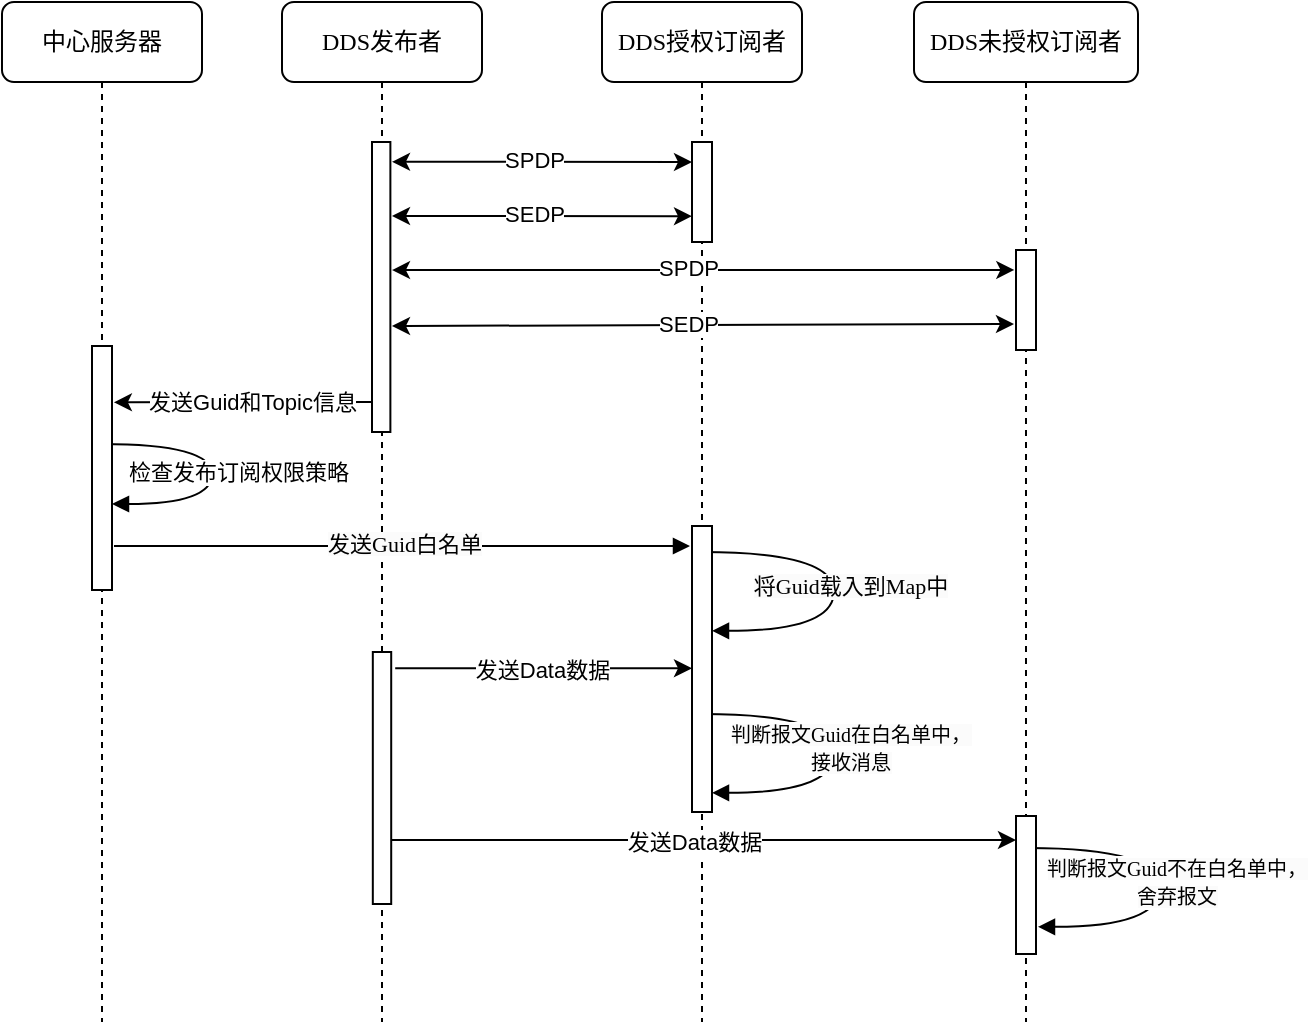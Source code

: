 <mxfile version="24.9.3">
  <diagram name="Page-1" id="13e1069c-82ec-6db2-03f1-153e76fe0fe0">
    <mxGraphModel dx="1285" dy="596" grid="0" gridSize="10" guides="1" tooltips="1" connect="1" arrows="1" fold="1" page="1" pageScale="1" pageWidth="1100" pageHeight="850" background="none" math="0" shadow="0">
      <root>
        <mxCell id="0" />
        <mxCell id="1" parent="0" />
        <mxCell id="HwkZCbod2WU7sO3Ijh1S-42" value="" style="html=1;verticalAlign=bottom;endArrow=block;labelBackgroundColor=none;fontFamily=Verdana;fontSize=12;elbow=vertical;edgeStyle=orthogonalEdgeStyle;curved=1;" parent="1" edge="1">
          <mxGeometry x="0.005" y="9" relative="1" as="geometry">
            <mxPoint x="450" y="436" as="sourcePoint" />
            <mxPoint x="455.004" y="475.43" as="targetPoint" />
            <Array as="points">
              <mxPoint x="516" y="436" />
              <mxPoint x="516" y="475" />
            </Array>
            <mxPoint as="offset" />
          </mxGeometry>
        </mxCell>
        <mxCell id="HwkZCbod2WU7sO3Ijh1S-43" value="&lt;font style=&quot;font-size: 10px;&quot; face=&quot;Verdana&quot;&gt;&lt;span style=&quot;background-color: rgb(251, 251, 251);&quot;&gt;判断报文Guid在白名单中，&lt;/span&gt;&lt;/font&gt;&lt;div&gt;&lt;font style=&quot;font-size: 10px;&quot; face=&quot;Verdana&quot;&gt;&lt;span style=&quot;background-color: rgb(251, 251, 251);&quot;&gt;接收消息&lt;/span&gt;&lt;/font&gt;&lt;/div&gt;" style="edgeLabel;html=1;align=center;verticalAlign=middle;resizable=0;points=[];" parent="HwkZCbod2WU7sO3Ijh1S-42" vertex="1" connectable="0">
          <mxGeometry x="0.0" y="-2" relative="1" as="geometry">
            <mxPoint x="10" as="offset" />
          </mxGeometry>
        </mxCell>
        <mxCell id="7baba1c4bc27f4b0-39" value="" style="html=1;verticalAlign=bottom;endArrow=block;labelBackgroundColor=none;fontFamily=Verdana;fontSize=12;elbow=vertical;edgeStyle=orthogonalEdgeStyle;curved=1;" parent="1" source="7baba1c4bc27f4b0-3" edge="1">
          <mxGeometry x="0.005" y="9" relative="1" as="geometry">
            <mxPoint x="453.16" y="348.996" as="sourcePoint" />
            <mxPoint x="455.004" y="394.43" as="targetPoint" />
            <Array as="points">
              <mxPoint x="516" y="355" />
              <mxPoint x="516" y="394" />
            </Array>
            <mxPoint as="offset" />
          </mxGeometry>
        </mxCell>
        <mxCell id="HwkZCbod2WU7sO3Ijh1S-34" value="&lt;span style=&quot;font-family: Verdana; background-color: rgb(251, 251, 251);&quot;&gt;&lt;font style=&quot;font-size: 11px;&quot;&gt;将Guid载入到Map中&lt;/font&gt;&lt;/span&gt;" style="edgeLabel;html=1;align=center;verticalAlign=middle;resizable=0;points=[];" parent="7baba1c4bc27f4b0-39" vertex="1" connectable="0">
          <mxGeometry x="0.0" y="-2" relative="1" as="geometry">
            <mxPoint x="10" as="offset" />
          </mxGeometry>
        </mxCell>
        <mxCell id="7baba1c4bc27f4b0-3" value="DDS授权订阅者" style="shape=umlLifeline;perimeter=lifelinePerimeter;whiteSpace=wrap;html=1;container=1;collapsible=0;recursiveResize=0;outlineConnect=0;rounded=1;shadow=0;comic=0;labelBackgroundColor=none;strokeWidth=1;fontFamily=Verdana;fontSize=12;align=center;" parent="1" vertex="1">
          <mxGeometry x="400" y="80" width="100" height="510" as="geometry" />
        </mxCell>
        <mxCell id="7baba1c4bc27f4b0-13" value="" style="html=1;points=[];perimeter=orthogonalPerimeter;rounded=0;shadow=0;comic=0;labelBackgroundColor=none;strokeWidth=1;fontFamily=Verdana;fontSize=12;align=center;" parent="7baba1c4bc27f4b0-3" vertex="1">
          <mxGeometry x="45" y="70" width="10" height="50" as="geometry" />
        </mxCell>
        <mxCell id="HwkZCbod2WU7sO3Ijh1S-1" value="" style="endArrow=classic;startArrow=classic;html=1;rounded=0;entryX=0.5;entryY=0.043;entryDx=0;entryDy=0;entryPerimeter=0;" parent="7baba1c4bc27f4b0-3" edge="1">
          <mxGeometry width="50" height="50" relative="1" as="geometry">
            <mxPoint x="45" y="80" as="sourcePoint" />
            <mxPoint x="-105" y="79.89" as="targetPoint" />
          </mxGeometry>
        </mxCell>
        <mxCell id="HwkZCbod2WU7sO3Ijh1S-2" value="SPDP" style="edgeLabel;html=1;align=center;verticalAlign=middle;resizable=0;points=[];" parent="HwkZCbod2WU7sO3Ijh1S-1" vertex="1" connectable="0">
          <mxGeometry x="0.052" y="-1" relative="1" as="geometry">
            <mxPoint as="offset" />
          </mxGeometry>
        </mxCell>
        <mxCell id="HwkZCbod2WU7sO3Ijh1S-3" value="" style="endArrow=classic;startArrow=classic;html=1;rounded=0;entryX=0.5;entryY=0.043;entryDx=0;entryDy=0;entryPerimeter=0;" parent="7baba1c4bc27f4b0-3" edge="1">
          <mxGeometry width="50" height="50" relative="1" as="geometry">
            <mxPoint x="45" y="107.11" as="sourcePoint" />
            <mxPoint x="-105" y="107.0" as="targetPoint" />
          </mxGeometry>
        </mxCell>
        <mxCell id="HwkZCbod2WU7sO3Ijh1S-4" value="SEDP" style="edgeLabel;html=1;align=center;verticalAlign=middle;resizable=0;points=[];" parent="HwkZCbod2WU7sO3Ijh1S-3" vertex="1" connectable="0">
          <mxGeometry x="0.052" y="-1" relative="1" as="geometry">
            <mxPoint as="offset" />
          </mxGeometry>
        </mxCell>
        <mxCell id="HwkZCbod2WU7sO3Ijh1S-33" value="" style="html=1;points=[];perimeter=orthogonalPerimeter;rounded=0;shadow=0;comic=0;labelBackgroundColor=none;strokeWidth=1;fontFamily=Verdana;fontSize=12;align=center;" parent="7baba1c4bc27f4b0-3" vertex="1">
          <mxGeometry x="45" y="262" width="10" height="143" as="geometry" />
        </mxCell>
        <mxCell id="HwkZCbod2WU7sO3Ijh1S-38" value="" style="endArrow=classic;html=1;rounded=0;" parent="7baba1c4bc27f4b0-3" edge="1">
          <mxGeometry width="50" height="50" relative="1" as="geometry">
            <mxPoint x="-103.4" y="333.16" as="sourcePoint" />
            <mxPoint x="45" y="333.16" as="targetPoint" />
          </mxGeometry>
        </mxCell>
        <mxCell id="HwkZCbod2WU7sO3Ijh1S-39" value="发送Data数据" style="edgeLabel;html=1;align=center;verticalAlign=middle;resizable=0;points=[];" parent="HwkZCbod2WU7sO3Ijh1S-38" vertex="1" connectable="0">
          <mxGeometry x="-0.017" y="-1" relative="1" as="geometry">
            <mxPoint as="offset" />
          </mxGeometry>
        </mxCell>
        <mxCell id="HwkZCbod2WU7sO3Ijh1S-40" value="" style="endArrow=classic;html=1;rounded=0;" parent="1" edge="1">
          <mxGeometry width="50" height="50" relative="1" as="geometry">
            <mxPoint x="289.81" y="499" as="sourcePoint" />
            <mxPoint x="607" y="499" as="targetPoint" />
          </mxGeometry>
        </mxCell>
        <mxCell id="HwkZCbod2WU7sO3Ijh1S-41" value="发送Data数据" style="edgeLabel;html=1;align=center;verticalAlign=middle;resizable=0;points=[];" parent="HwkZCbod2WU7sO3Ijh1S-40" vertex="1" connectable="0">
          <mxGeometry x="-0.017" y="-1" relative="1" as="geometry">
            <mxPoint as="offset" />
          </mxGeometry>
        </mxCell>
        <mxCell id="7baba1c4bc27f4b0-2" value="DDS发布者" style="shape=umlLifeline;perimeter=lifelinePerimeter;whiteSpace=wrap;html=1;container=1;collapsible=0;recursiveResize=0;outlineConnect=0;rounded=1;shadow=0;comic=0;labelBackgroundColor=none;strokeWidth=1;fontFamily=Verdana;fontSize=12;align=center;" parent="1" vertex="1">
          <mxGeometry x="240" y="80" width="100" height="510" as="geometry" />
        </mxCell>
        <mxCell id="7baba1c4bc27f4b0-10" value="" style="html=1;points=[];perimeter=orthogonalPerimeter;rounded=0;shadow=0;comic=0;labelBackgroundColor=none;strokeWidth=1;fontFamily=Verdana;fontSize=12;align=center;" parent="7baba1c4bc27f4b0-2" vertex="1">
          <mxGeometry x="45" y="70" width="9.19" height="145" as="geometry" />
        </mxCell>
        <mxCell id="HwkZCbod2WU7sO3Ijh1S-27" value="" style="endArrow=classic;startArrow=classic;html=1;rounded=0;entryX=0.8;entryY=0.577;entryDx=0;entryDy=0;entryPerimeter=0;exitX=-0.084;exitY=0.199;exitDx=0;exitDy=0;exitPerimeter=0;" parent="7baba1c4bc27f4b0-2" source="HwkZCbod2WU7sO3Ijh1S-26" edge="1">
          <mxGeometry width="50" height="50" relative="1" as="geometry">
            <mxPoint x="369" y="134" as="sourcePoint" />
            <mxPoint x="55" y="134.047" as="targetPoint" />
          </mxGeometry>
        </mxCell>
        <mxCell id="HwkZCbod2WU7sO3Ijh1S-28" value="SPDP" style="edgeLabel;html=1;align=center;verticalAlign=middle;resizable=0;points=[];" parent="HwkZCbod2WU7sO3Ijh1S-27" vertex="1" connectable="0">
          <mxGeometry x="0.052" y="-1" relative="1" as="geometry">
            <mxPoint as="offset" />
          </mxGeometry>
        </mxCell>
        <mxCell id="HwkZCbod2WU7sO3Ijh1S-29" value="" style="endArrow=classic;startArrow=classic;html=1;rounded=0;" parent="7baba1c4bc27f4b0-2" edge="1">
          <mxGeometry width="50" height="50" relative="1" as="geometry">
            <mxPoint x="366" y="161" as="sourcePoint" />
            <mxPoint x="54.997" y="162.0" as="targetPoint" />
          </mxGeometry>
        </mxCell>
        <mxCell id="HwkZCbod2WU7sO3Ijh1S-30" value="SEDP" style="edgeLabel;html=1;align=center;verticalAlign=middle;resizable=0;points=[];" parent="HwkZCbod2WU7sO3Ijh1S-29" vertex="1" connectable="0">
          <mxGeometry x="0.052" y="-1" relative="1" as="geometry">
            <mxPoint as="offset" />
          </mxGeometry>
        </mxCell>
        <mxCell id="HwkZCbod2WU7sO3Ijh1S-8" value="" style="endArrow=classic;html=1;rounded=0;entryX=1.094;entryY=0.038;entryDx=0;entryDy=0;entryPerimeter=0;" parent="7baba1c4bc27f4b0-2" edge="1">
          <mxGeometry width="50" height="50" relative="1" as="geometry">
            <mxPoint x="45" y="200" as="sourcePoint" />
            <mxPoint x="-84.06" y="200.136" as="targetPoint" />
          </mxGeometry>
        </mxCell>
        <mxCell id="HwkZCbod2WU7sO3Ijh1S-9" value="发送Guid和Topic信息" style="edgeLabel;html=1;align=center;verticalAlign=middle;resizable=0;points=[];" parent="HwkZCbod2WU7sO3Ijh1S-8" vertex="1" connectable="0">
          <mxGeometry x="-0.12" relative="1" as="geometry">
            <mxPoint x="-3" as="offset" />
          </mxGeometry>
        </mxCell>
        <mxCell id="HwkZCbod2WU7sO3Ijh1S-10" value="" style="html=1;verticalAlign=bottom;endArrow=block;labelBackgroundColor=none;fontFamily=Verdana;fontSize=12;elbow=vertical;edgeStyle=orthogonalEdgeStyle;curved=1;" parent="7baba1c4bc27f4b0-2" edge="1">
          <mxGeometry x="-0.845" y="-8" relative="1" as="geometry">
            <mxPoint x="-90.333" y="221" as="sourcePoint" />
            <mxPoint x="-84.998" y="251" as="targetPoint" />
            <Array as="points">
              <mxPoint x="-35" y="221" />
              <mxPoint x="-35" y="251" />
            </Array>
            <mxPoint as="offset" />
          </mxGeometry>
        </mxCell>
        <mxCell id="HwkZCbod2WU7sO3Ijh1S-12" value="检查发布订阅权限策略" style="edgeLabel;html=1;align=center;verticalAlign=middle;resizable=0;points=[];" parent="HwkZCbod2WU7sO3Ijh1S-10" vertex="1" connectable="0">
          <mxGeometry x="0.043" y="1" relative="1" as="geometry">
            <mxPoint x="12" y="-1" as="offset" />
          </mxGeometry>
        </mxCell>
        <mxCell id="7baba1c4bc27f4b0-23" value="" style="html=1;verticalAlign=bottom;endArrow=block;labelBackgroundColor=none;fontFamily=Verdana;fontSize=12;" parent="7baba1c4bc27f4b0-2" edge="1">
          <mxGeometry relative="1" as="geometry">
            <mxPoint x="-84" y="272" as="sourcePoint" />
            <mxPoint x="204" y="272" as="targetPoint" />
          </mxGeometry>
        </mxCell>
        <mxCell id="HwkZCbod2WU7sO3Ijh1S-35" value="&lt;span style=&quot;font-family: Verdana; background-color: rgb(251, 251, 251);&quot;&gt;发送Guid白名单&lt;/span&gt;" style="edgeLabel;html=1;align=center;verticalAlign=middle;resizable=0;points=[];" parent="7baba1c4bc27f4b0-23" vertex="1" connectable="0">
          <mxGeometry x="0.005" y="1" relative="1" as="geometry">
            <mxPoint as="offset" />
          </mxGeometry>
        </mxCell>
        <mxCell id="HwkZCbod2WU7sO3Ijh1S-37" value="" style="html=1;points=[];perimeter=orthogonalPerimeter;rounded=0;shadow=0;comic=0;labelBackgroundColor=none;strokeWidth=1;fontFamily=Verdana;fontSize=12;align=center;" parent="7baba1c4bc27f4b0-2" vertex="1">
          <mxGeometry x="45.41" y="325" width="9.19" height="126" as="geometry" />
        </mxCell>
        <mxCell id="7baba1c4bc27f4b0-8" value="中心服务器" style="shape=umlLifeline;perimeter=lifelinePerimeter;whiteSpace=wrap;html=1;container=1;collapsible=0;recursiveResize=0;outlineConnect=0;rounded=1;shadow=0;comic=0;labelBackgroundColor=none;strokeWidth=1;fontFamily=Verdana;fontSize=12;align=center;" parent="1" vertex="1">
          <mxGeometry x="100" y="80" width="100" height="510" as="geometry" />
        </mxCell>
        <mxCell id="7baba1c4bc27f4b0-9" value="" style="html=1;points=[];perimeter=orthogonalPerimeter;rounded=0;shadow=0;comic=0;labelBackgroundColor=none;strokeWidth=1;fontFamily=Verdana;fontSize=12;align=center;" parent="7baba1c4bc27f4b0-8" vertex="1">
          <mxGeometry x="45" y="172" width="10" height="122" as="geometry" />
        </mxCell>
        <mxCell id="HwkZCbod2WU7sO3Ijh1S-25" value="DDS未授权订阅者" style="shape=umlLifeline;perimeter=lifelinePerimeter;whiteSpace=wrap;html=1;container=1;collapsible=0;recursiveResize=0;outlineConnect=0;rounded=1;shadow=0;comic=0;labelBackgroundColor=none;strokeWidth=1;fontFamily=Verdana;fontSize=12;align=center;" parent="1" vertex="1">
          <mxGeometry x="556" y="80" width="112" height="510" as="geometry" />
        </mxCell>
        <mxCell id="HwkZCbod2WU7sO3Ijh1S-46" value="" style="html=1;verticalAlign=bottom;endArrow=block;labelBackgroundColor=none;fontFamily=Verdana;fontSize=12;elbow=vertical;edgeStyle=orthogonalEdgeStyle;curved=1;" parent="HwkZCbod2WU7sO3Ijh1S-25" edge="1">
          <mxGeometry x="0.005" y="9" relative="1" as="geometry">
            <mxPoint x="57" y="423" as="sourcePoint" />
            <mxPoint x="62.004" y="462.43" as="targetPoint" />
            <Array as="points">
              <mxPoint x="123" y="423" />
              <mxPoint x="123" y="462" />
            </Array>
            <mxPoint as="offset" />
          </mxGeometry>
        </mxCell>
        <mxCell id="HwkZCbod2WU7sO3Ijh1S-47" value="&lt;font style=&quot;font-size: 10px;&quot; face=&quot;Verdana&quot;&gt;&lt;span style=&quot;background-color: rgb(251, 251, 251);&quot;&gt;判断报文Guid不在白名单中，&lt;/span&gt;&lt;/font&gt;&lt;div&gt;&lt;font style=&quot;font-size: 10px;&quot; face=&quot;Verdana&quot;&gt;&lt;span style=&quot;background-color: rgb(251, 251, 251);&quot;&gt;舍弃报文&lt;/span&gt;&lt;/font&gt;&lt;/div&gt;" style="edgeLabel;html=1;align=center;verticalAlign=middle;resizable=0;points=[];" parent="HwkZCbod2WU7sO3Ijh1S-46" vertex="1" connectable="0">
          <mxGeometry x="0.0" y="-2" relative="1" as="geometry">
            <mxPoint x="10" as="offset" />
          </mxGeometry>
        </mxCell>
        <mxCell id="7baba1c4bc27f4b0-22" value="" style="html=1;points=[];perimeter=orthogonalPerimeter;rounded=0;shadow=0;comic=0;labelBackgroundColor=none;strokeWidth=1;fontFamily=Verdana;fontSize=12;align=center;" parent="HwkZCbod2WU7sO3Ijh1S-25" vertex="1">
          <mxGeometry x="51" y="407" width="10" height="69" as="geometry" />
        </mxCell>
        <mxCell id="HwkZCbod2WU7sO3Ijh1S-26" value="" style="html=1;points=[];perimeter=orthogonalPerimeter;rounded=0;shadow=0;comic=0;labelBackgroundColor=none;strokeWidth=1;fontFamily=Verdana;fontSize=12;align=center;" parent="1" vertex="1">
          <mxGeometry x="607" y="204" width="10" height="50" as="geometry" />
        </mxCell>
      </root>
    </mxGraphModel>
  </diagram>
</mxfile>
